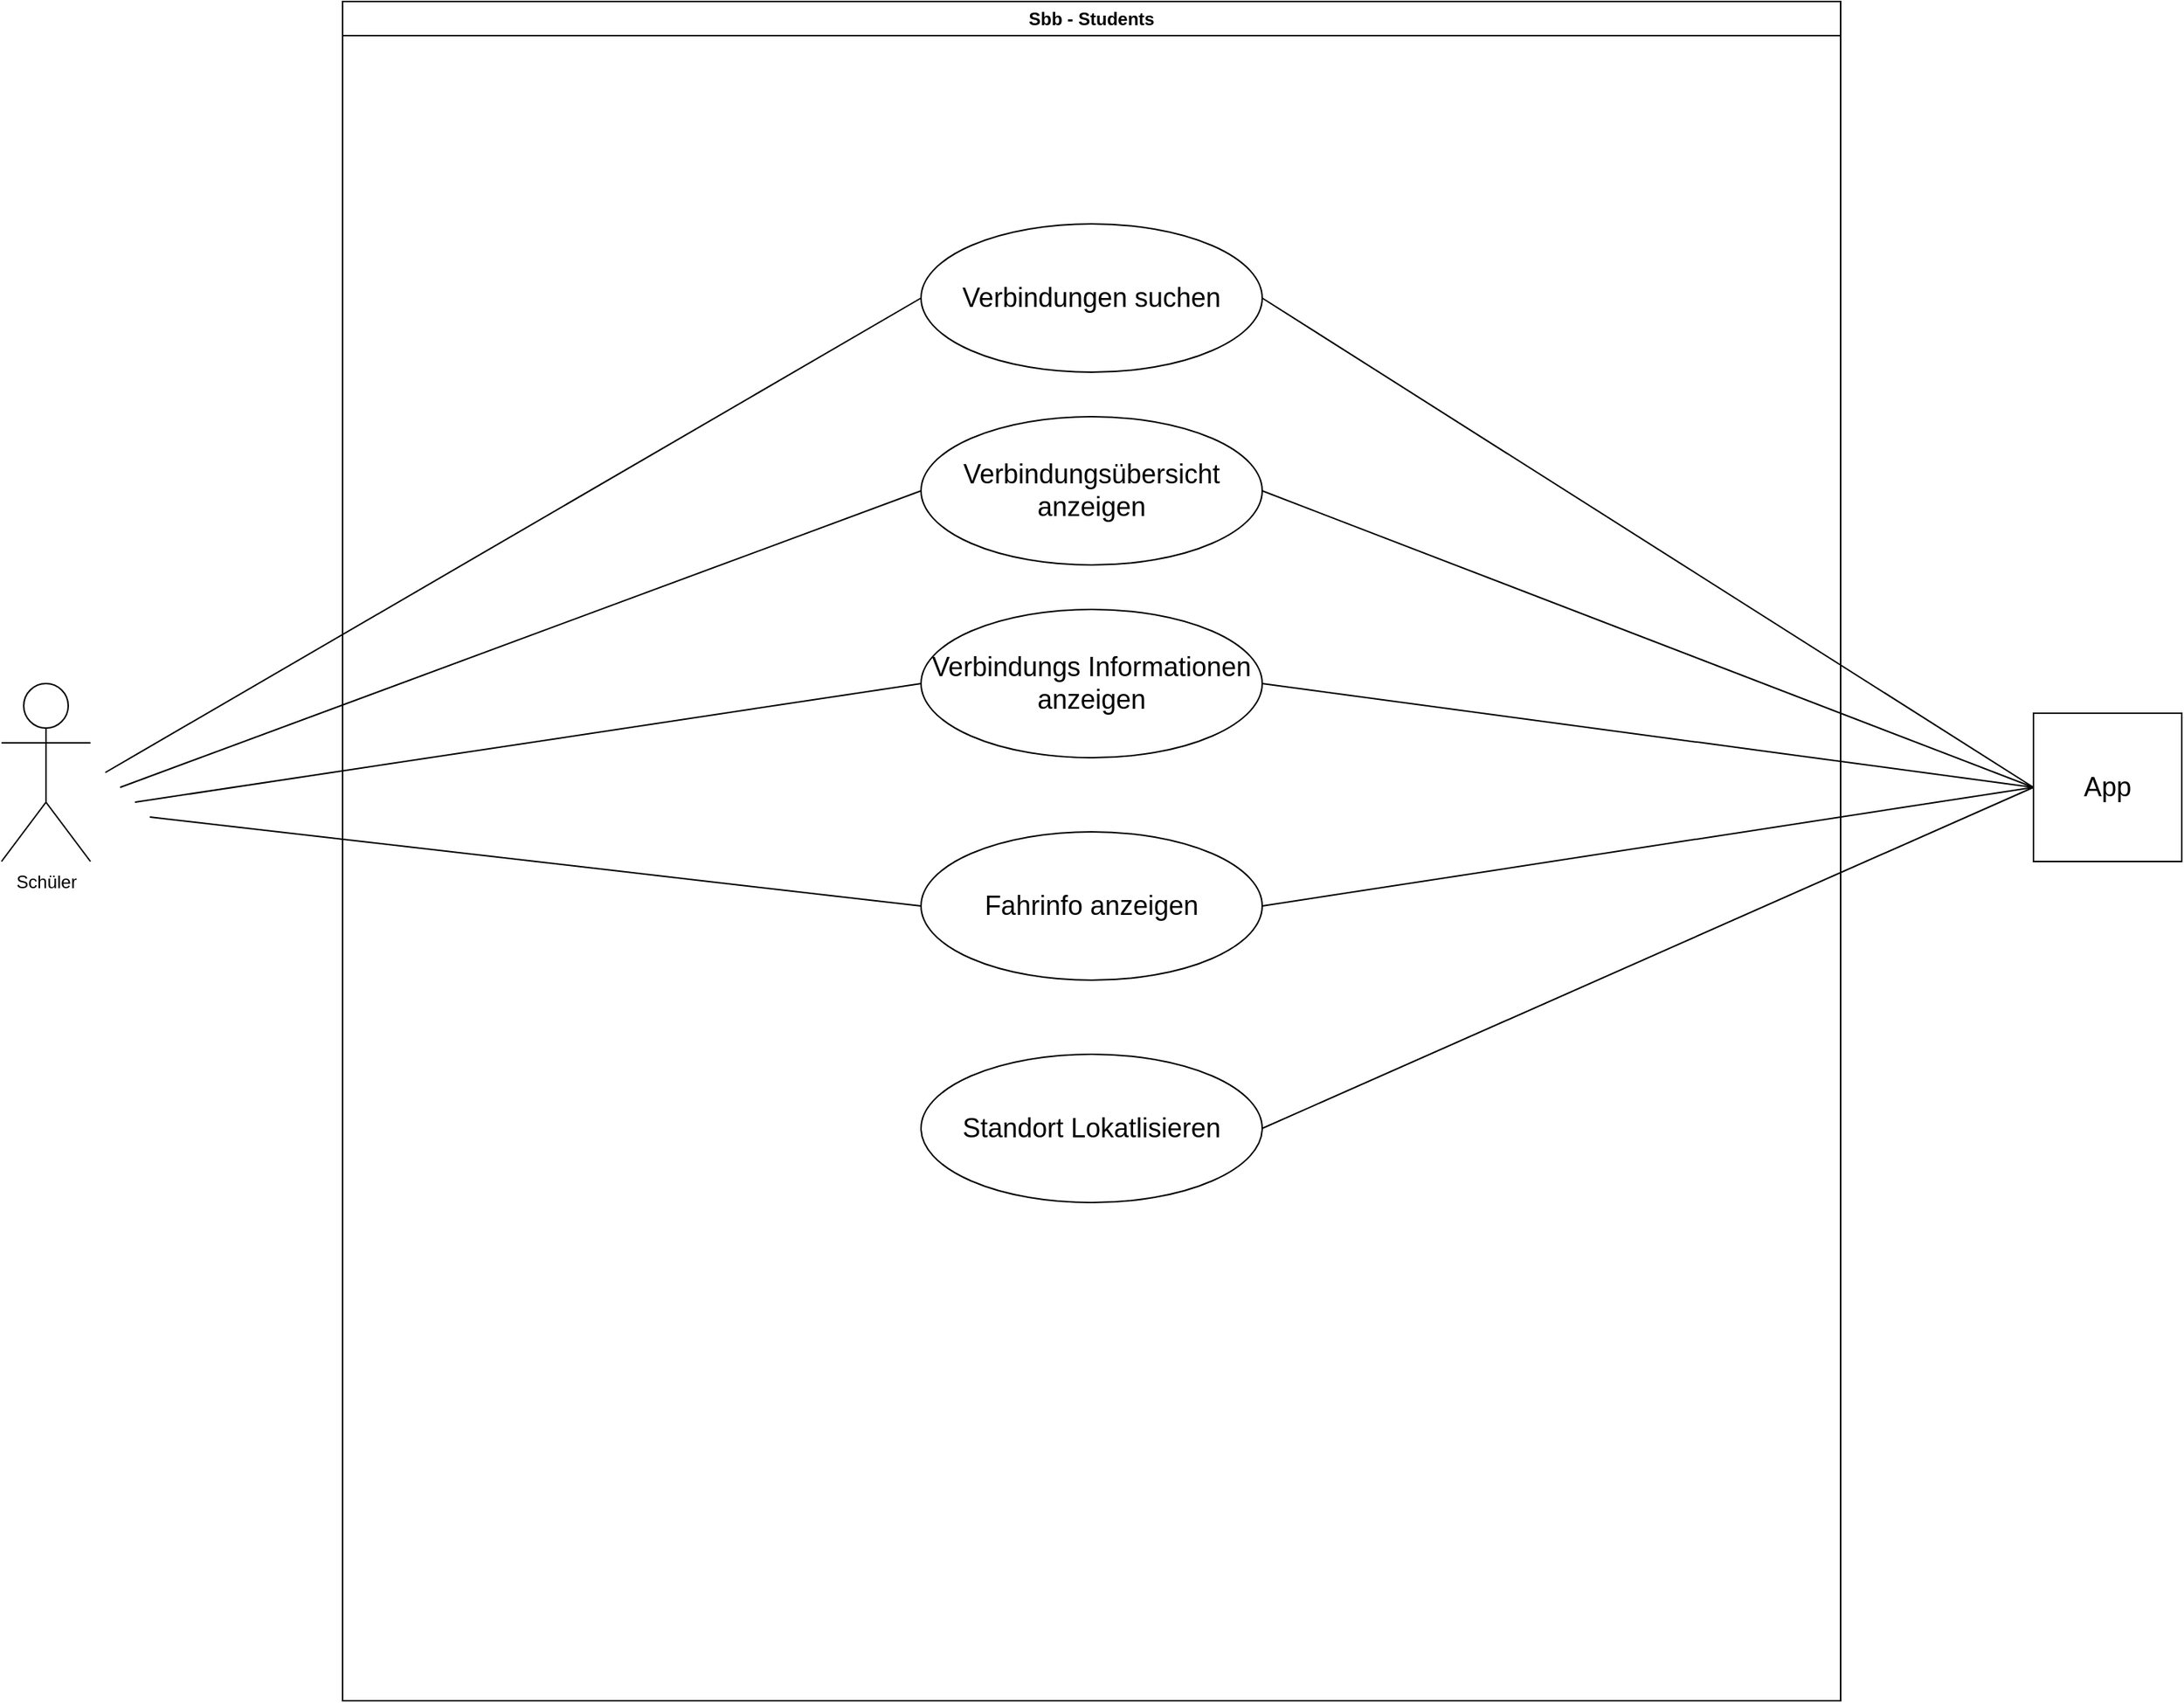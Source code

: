 <mxfile>
    <diagram id="YftX5dicqF5JCaUzYw-X" name="Page-1">
        <mxGraphModel dx="2867" dy="1898" grid="0" gridSize="10" guides="1" tooltips="1" connect="1" arrows="1" fold="1" page="0" pageScale="1" pageWidth="827" pageHeight="1169" math="0" shadow="0">
            <root>
                <mxCell id="0"/>
                <mxCell id="1" parent="0"/>
                <mxCell id="3" value="Sbb - Students" style="swimlane;whiteSpace=wrap;html=1;" parent="1" vertex="1">
                    <mxGeometry x="-170" y="60" width="1010" height="1146" as="geometry"/>
                </mxCell>
                <mxCell id="8" value="Verbindungen suchen" style="ellipse;whiteSpace=wrap;html=1;fontSize=18;" parent="3" vertex="1">
                    <mxGeometry x="390" y="150" width="230" height="100" as="geometry"/>
                </mxCell>
                <mxCell id="9" value="Verbindungs Informationen anzeigen" style="ellipse;whiteSpace=wrap;html=1;fontSize=18;" parent="3" vertex="1">
                    <mxGeometry x="390" y="410" width="230" height="100" as="geometry"/>
                </mxCell>
                <mxCell id="10" value="Fahrinfo anzeigen" style="ellipse;whiteSpace=wrap;html=1;fontSize=18;" parent="3" vertex="1">
                    <mxGeometry x="390" y="560" width="230" height="100" as="geometry"/>
                </mxCell>
                <mxCell id="11" value="Standort Lokatlisieren" style="ellipse;whiteSpace=wrap;html=1;fontSize=18;" parent="3" vertex="1">
                    <mxGeometry x="390" y="710" width="230" height="100" as="geometry"/>
                </mxCell>
                <mxCell id="13" value="Verbindungsübersicht anzeigen" style="ellipse;whiteSpace=wrap;html=1;fontSize=18;" parent="3" vertex="1">
                    <mxGeometry x="390" y="280" width="230" height="100" as="geometry"/>
                </mxCell>
                <mxCell id="4" value="Schüler" style="shape=umlActor;verticalLabelPosition=bottom;verticalAlign=top;html=1;outlineConnect=0;" parent="1" vertex="1">
                    <mxGeometry x="-400" y="520" width="60" height="120" as="geometry"/>
                </mxCell>
                <mxCell id="7" value="&lt;font style=&quot;font-size: 18px;&quot;&gt;App&lt;/font&gt;" style="whiteSpace=wrap;html=1;aspect=fixed;" parent="1" vertex="1">
                    <mxGeometry x="970" y="540" width="100" height="100" as="geometry"/>
                </mxCell>
                <mxCell id="14" value="" style="endArrow=none;html=1;fontSize=18;entryX=0;entryY=0.5;entryDx=0;entryDy=0;exitX=1;exitY=0.5;exitDx=0;exitDy=0;" parent="1" source="8" target="7" edge="1">
                    <mxGeometry width="50" height="50" relative="1" as="geometry">
                        <mxPoint x="410" y="630" as="sourcePoint"/>
                        <mxPoint x="460" y="580" as="targetPoint"/>
                    </mxGeometry>
                </mxCell>
                <mxCell id="15" value="" style="endArrow=none;html=1;fontSize=18;exitX=1;exitY=0.5;exitDx=0;exitDy=0;" parent="1" source="13" edge="1">
                    <mxGeometry width="50" height="50" relative="1" as="geometry">
                        <mxPoint x="460" y="270" as="sourcePoint"/>
                        <mxPoint x="970" y="590" as="targetPoint"/>
                    </mxGeometry>
                </mxCell>
                <mxCell id="17" value="" style="endArrow=none;html=1;fontSize=18;exitX=1;exitY=0.5;exitDx=0;exitDy=0;entryX=0;entryY=0.5;entryDx=0;entryDy=0;" parent="1" source="9" target="7" edge="1">
                    <mxGeometry width="50" height="50" relative="1" as="geometry">
                        <mxPoint x="460" y="400" as="sourcePoint"/>
                        <mxPoint x="980" y="600" as="targetPoint"/>
                    </mxGeometry>
                </mxCell>
                <mxCell id="18" value="" style="endArrow=none;html=1;fontSize=18;exitX=1;exitY=0.5;exitDx=0;exitDy=0;" parent="1" source="10" edge="1">
                    <mxGeometry width="50" height="50" relative="1" as="geometry">
                        <mxPoint x="460" y="530" as="sourcePoint"/>
                        <mxPoint x="970" y="590" as="targetPoint"/>
                    </mxGeometry>
                </mxCell>
                <mxCell id="19" value="" style="endArrow=none;html=1;fontSize=18;exitX=1;exitY=0.5;exitDx=0;exitDy=0;" parent="1" source="11" edge="1">
                    <mxGeometry width="50" height="50" relative="1" as="geometry">
                        <mxPoint x="460" y="680" as="sourcePoint"/>
                        <mxPoint x="970" y="590" as="targetPoint"/>
                    </mxGeometry>
                </mxCell>
                <mxCell id="20" value="" style="endArrow=none;html=1;fontSize=18;entryX=0;entryY=0.5;entryDx=0;entryDy=0;" parent="1" target="8" edge="1">
                    <mxGeometry width="50" height="50" relative="1" as="geometry">
                        <mxPoint x="-330" y="580" as="sourcePoint"/>
                        <mxPoint x="460" y="580" as="targetPoint"/>
                    </mxGeometry>
                </mxCell>
                <mxCell id="21" value="" style="endArrow=none;html=1;fontSize=18;entryX=0;entryY=0.5;entryDx=0;entryDy=0;" parent="1" target="13" edge="1">
                    <mxGeometry width="50" height="50" relative="1" as="geometry">
                        <mxPoint x="-320" y="590" as="sourcePoint"/>
                        <mxPoint x="230" y="270" as="targetPoint"/>
                    </mxGeometry>
                </mxCell>
                <mxCell id="22" value="" style="endArrow=none;html=1;fontSize=18;entryX=0;entryY=0.5;entryDx=0;entryDy=0;" parent="1" target="9" edge="1">
                    <mxGeometry width="50" height="50" relative="1" as="geometry">
                        <mxPoint x="-310" y="600" as="sourcePoint"/>
                        <mxPoint x="230" y="400" as="targetPoint"/>
                    </mxGeometry>
                </mxCell>
                <mxCell id="23" value="" style="endArrow=none;html=1;fontSize=18;entryX=0;entryY=0.5;entryDx=0;entryDy=0;" parent="1" target="10" edge="1">
                    <mxGeometry width="50" height="50" relative="1" as="geometry">
                        <mxPoint x="-300" y="610" as="sourcePoint"/>
                        <mxPoint x="230" y="530" as="targetPoint"/>
                    </mxGeometry>
                </mxCell>
            </root>
        </mxGraphModel>
    </diagram>
</mxfile>